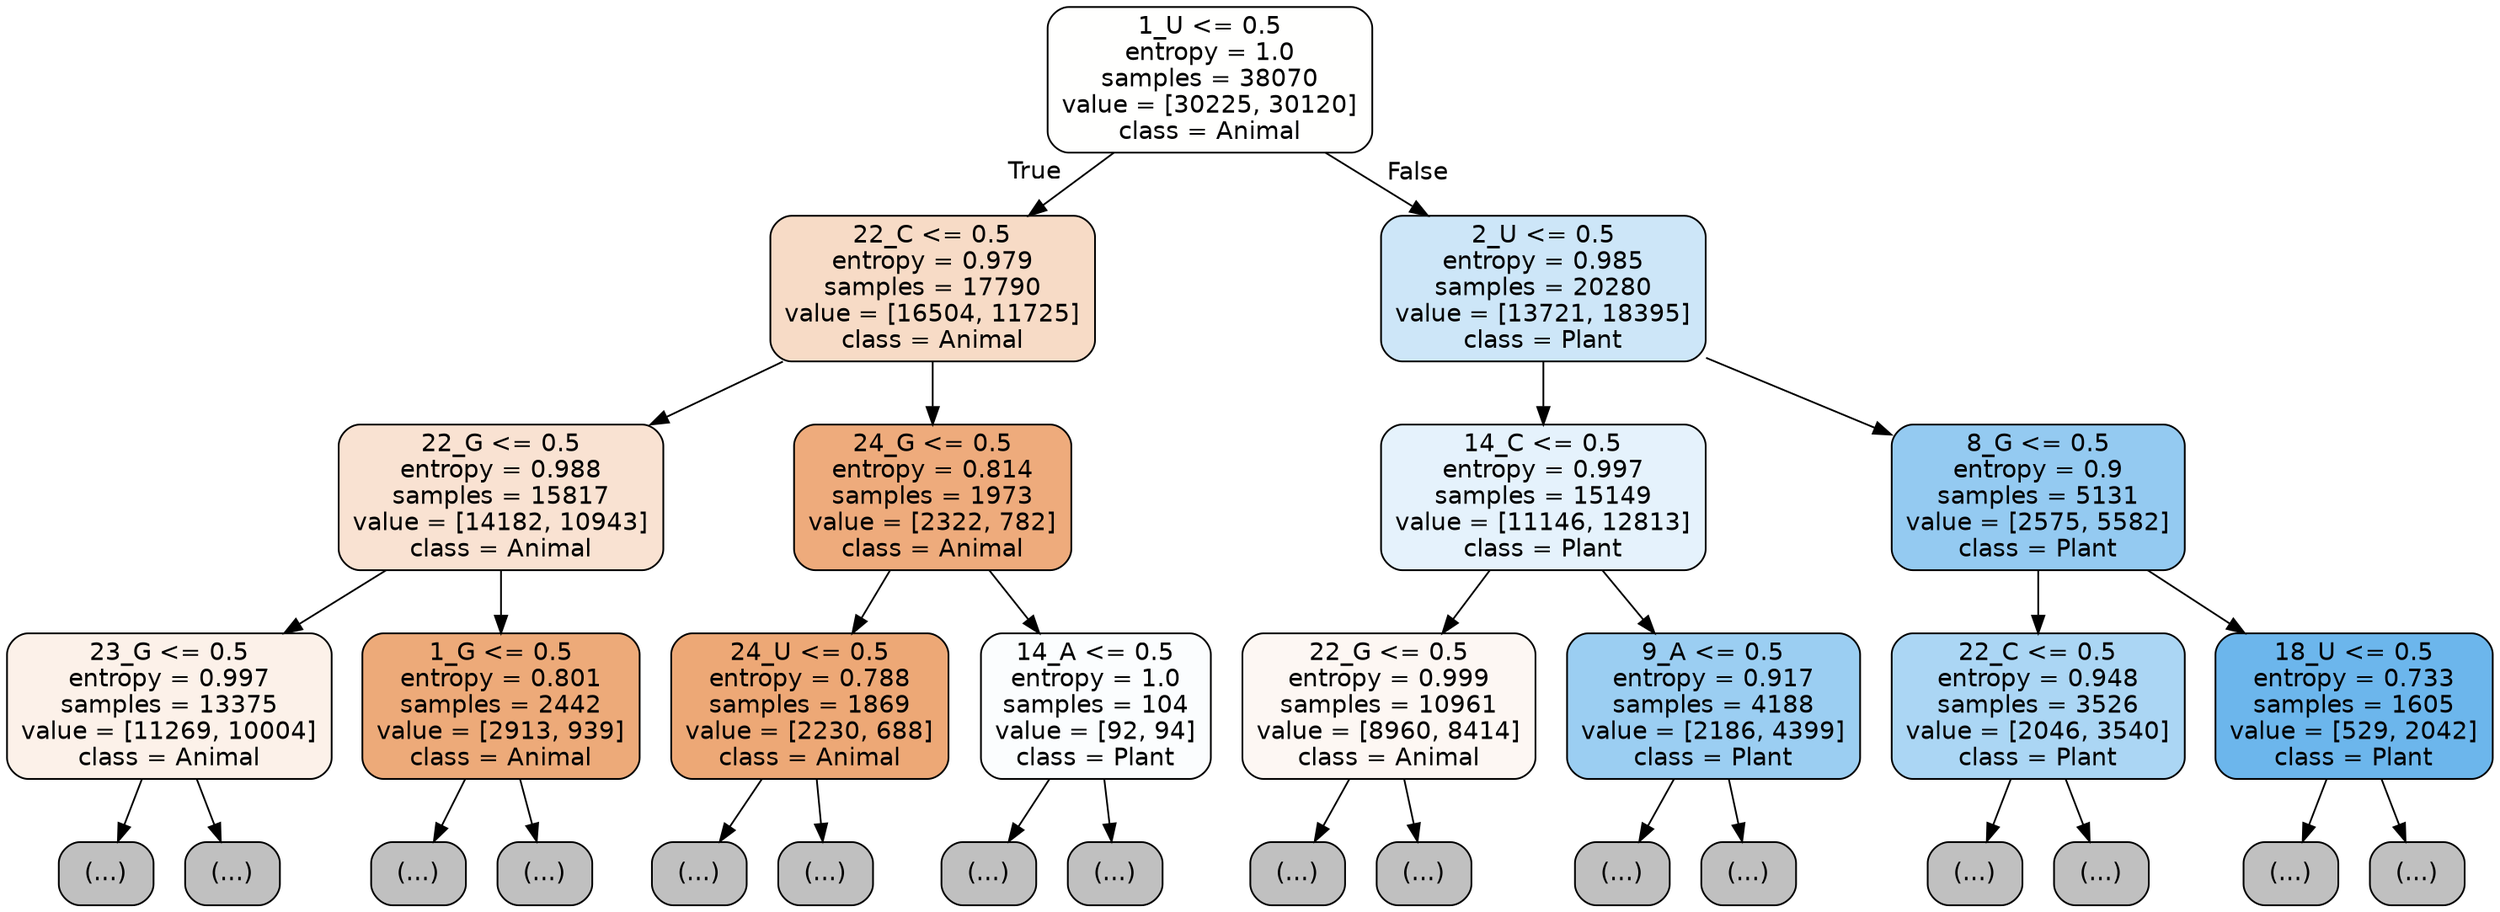 digraph Tree {
node [shape=box, style="filled, rounded", color="black", fontname="helvetica"] ;
edge [fontname="helvetica"] ;
0 [label="1_U <= 0.5\nentropy = 1.0\nsamples = 38070\nvalue = [30225, 30120]\nclass = Animal", fillcolor="#fffffe"] ;
1 [label="22_C <= 0.5\nentropy = 0.979\nsamples = 17790\nvalue = [16504, 11725]\nclass = Animal", fillcolor="#f7dbc6"] ;
0 -> 1 [labeldistance=2.5, labelangle=45, headlabel="True"] ;
2 [label="22_G <= 0.5\nentropy = 0.988\nsamples = 15817\nvalue = [14182, 10943]\nclass = Animal", fillcolor="#f9e2d2"] ;
1 -> 2 ;
3 [label="23_G <= 0.5\nentropy = 0.997\nsamples = 13375\nvalue = [11269, 10004]\nclass = Animal", fillcolor="#fcf1e9"] ;
2 -> 3 ;
4 [label="(...)", fillcolor="#C0C0C0"] ;
3 -> 4 ;
6975 [label="(...)", fillcolor="#C0C0C0"] ;
3 -> 6975 ;
7236 [label="1_G <= 0.5\nentropy = 0.801\nsamples = 2442\nvalue = [2913, 939]\nclass = Animal", fillcolor="#edaa79"] ;
2 -> 7236 ;
7237 [label="(...)", fillcolor="#C0C0C0"] ;
7236 -> 7237 ;
8018 [label="(...)", fillcolor="#C0C0C0"] ;
7236 -> 8018 ;
8305 [label="24_G <= 0.5\nentropy = 0.814\nsamples = 1973\nvalue = [2322, 782]\nclass = Animal", fillcolor="#eeab7c"] ;
1 -> 8305 ;
8306 [label="24_U <= 0.5\nentropy = 0.788\nsamples = 1869\nvalue = [2230, 688]\nclass = Animal", fillcolor="#eda876"] ;
8305 -> 8306 ;
8307 [label="(...)", fillcolor="#C0C0C0"] ;
8306 -> 8307 ;
9234 [label="(...)", fillcolor="#C0C0C0"] ;
8306 -> 9234 ;
9299 [label="14_A <= 0.5\nentropy = 1.0\nsamples = 104\nvalue = [92, 94]\nclass = Plant", fillcolor="#fbfdfe"] ;
8305 -> 9299 ;
9300 [label="(...)", fillcolor="#C0C0C0"] ;
9299 -> 9300 ;
9349 [label="(...)", fillcolor="#C0C0C0"] ;
9299 -> 9349 ;
9366 [label="2_U <= 0.5\nentropy = 0.985\nsamples = 20280\nvalue = [13721, 18395]\nclass = Plant", fillcolor="#cde6f8"] ;
0 -> 9366 [labeldistance=2.5, labelangle=-45, headlabel="False"] ;
9367 [label="14_C <= 0.5\nentropy = 0.997\nsamples = 15149\nvalue = [11146, 12813]\nclass = Plant", fillcolor="#e5f2fc"] ;
9366 -> 9367 ;
9368 [label="22_G <= 0.5\nentropy = 0.999\nsamples = 10961\nvalue = [8960, 8414]\nclass = Animal", fillcolor="#fdf7f3"] ;
9367 -> 9368 ;
9369 [label="(...)", fillcolor="#C0C0C0"] ;
9368 -> 9369 ;
13088 [label="(...)", fillcolor="#C0C0C0"] ;
9368 -> 13088 ;
13551 [label="9_A <= 0.5\nentropy = 0.917\nsamples = 4188\nvalue = [2186, 4399]\nclass = Plant", fillcolor="#9bcef2"] ;
9367 -> 13551 ;
13552 [label="(...)", fillcolor="#C0C0C0"] ;
13551 -> 13552 ;
14417 [label="(...)", fillcolor="#C0C0C0"] ;
13551 -> 14417 ;
14682 [label="8_G <= 0.5\nentropy = 0.9\nsamples = 5131\nvalue = [2575, 5582]\nclass = Plant", fillcolor="#94caf1"] ;
9366 -> 14682 ;
14683 [label="22_C <= 0.5\nentropy = 0.948\nsamples = 3526\nvalue = [2046, 3540]\nclass = Plant", fillcolor="#abd6f4"] ;
14682 -> 14683 ;
14684 [label="(...)", fillcolor="#C0C0C0"] ;
14683 -> 14684 ;
16017 [label="(...)", fillcolor="#C0C0C0"] ;
14683 -> 16017 ;
16204 [label="18_U <= 0.5\nentropy = 0.733\nsamples = 1605\nvalue = [529, 2042]\nclass = Plant", fillcolor="#6cb6ec"] ;
14682 -> 16204 ;
16205 [label="(...)", fillcolor="#C0C0C0"] ;
16204 -> 16205 ;
16546 [label="(...)", fillcolor="#C0C0C0"] ;
16204 -> 16546 ;
}